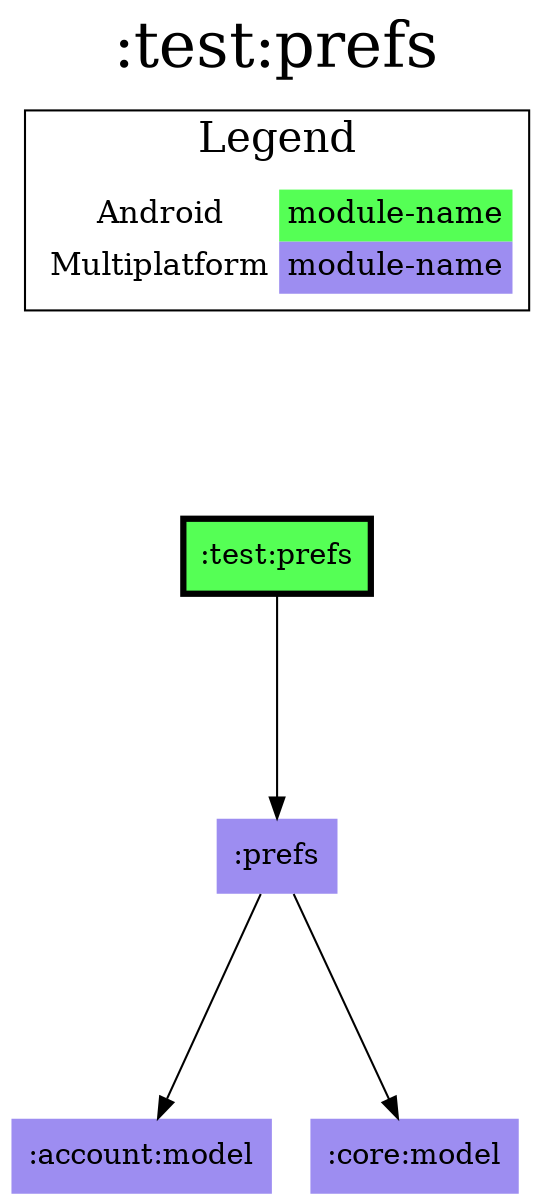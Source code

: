 digraph {
edge ["dir"="forward"]
graph ["dpi"="100","label"=":test:prefs","labelloc"="t","fontsize"="30","ranksep"="1.5","rankdir"="TB"]
node ["style"="filled"]
":account:model" ["fillcolor"="#9D8DF1","shape"="none"]
":core:model" ["fillcolor"="#9D8DF1","shape"="none"]
":prefs" ["fillcolor"="#9D8DF1","shape"="none"]
":test:prefs" ["fillcolor"="#55FF55","color"="black","penwidth"="3","shape"="box"]
{
edge ["dir"="none"]
graph ["rank"="same"]
":test:prefs"
}
":prefs" -> ":account:model"
":prefs" -> ":core:model"
":test:prefs" -> ":prefs"
subgraph "cluster_legend" {
edge ["dir"="none"]
graph ["label"="Legend","fontsize"="20"]
"Legend" ["style"="filled","fillcolor"="#FFFFFF","shape"="none","margin"="0","fontsize"="15","label"=<
<TABLE BORDER="0" CELLBORDER="0" CELLSPACING="0" CELLPADDING="4">
<TR><TD>Android</TD><TD BGCOLOR="#55FF55">module-name</TD></TR>
<TR><TD>Multiplatform</TD><TD BGCOLOR="#9D8DF1">module-name</TD></TR>
</TABLE>
>]
} -> ":test:prefs" ["style"="invis"]
}
